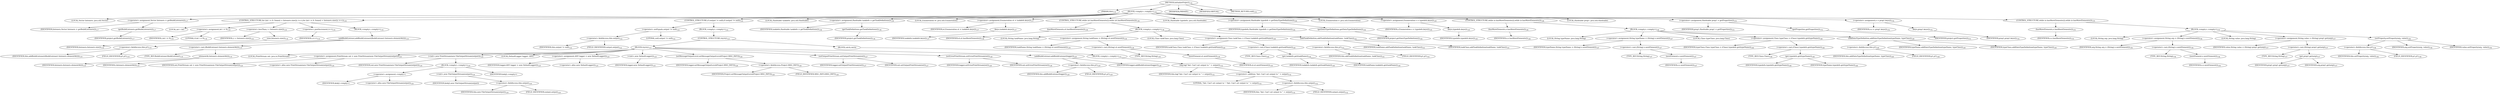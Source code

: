 digraph "initializeProject" {  
"161" [label = <(METHOD,initializeProject)<SUB>116</SUB>> ]
"10" [label = <(PARAM,this)<SUB>116</SUB>> ]
"162" [label = <(BLOCK,&lt;empty&gt;,&lt;empty&gt;)<SUB>116</SUB>> ]
"163" [label = <(LOCAL,Vector listeners: java.util.Vector)> ]
"164" [label = <(&lt;operator&gt;.assignment,Vector listeners = getBuildListeners())<SUB>117</SUB>> ]
"165" [label = <(IDENTIFIER,listeners,Vector listeners = getBuildListeners())<SUB>117</SUB>> ]
"166" [label = <(getBuildListeners,getBuildListeners())<SUB>117</SUB>> ]
"167" [label = <(IDENTIFIER,project,getBuildListeners())<SUB>117</SUB>> ]
"168" [label = <(CONTROL_STRUCTURE,for (int i = 0; Some(i &lt; listeners.size()); i++),for (int i = 0; Some(i &lt; listeners.size()); i++))<SUB>118</SUB>> ]
"169" [label = <(LOCAL,int i: int)> ]
"170" [label = <(&lt;operator&gt;.assignment,int i = 0)<SUB>118</SUB>> ]
"171" [label = <(IDENTIFIER,i,int i = 0)<SUB>118</SUB>> ]
"172" [label = <(LITERAL,0,int i = 0)<SUB>118</SUB>> ]
"173" [label = <(&lt;operator&gt;.lessThan,i &lt; listeners.size())<SUB>118</SUB>> ]
"174" [label = <(IDENTIFIER,i,i &lt; listeners.size())<SUB>118</SUB>> ]
"175" [label = <(size,listeners.size())<SUB>118</SUB>> ]
"176" [label = <(IDENTIFIER,listeners,listeners.size())<SUB>118</SUB>> ]
"177" [label = <(&lt;operator&gt;.postIncrement,i++)<SUB>118</SUB>> ]
"178" [label = <(IDENTIFIER,i,i++)<SUB>118</SUB>> ]
"179" [label = <(BLOCK,&lt;empty&gt;,&lt;empty&gt;)<SUB>118</SUB>> ]
"180" [label = <(addBuildListener,addBuildListener((BuildListener) listeners.elementAt(i)))<SUB>119</SUB>> ]
"181" [label = <(&lt;operator&gt;.fieldAccess,this.p1)<SUB>119</SUB>> ]
"182" [label = <(IDENTIFIER,this,addBuildListener((BuildListener) listeners.elementAt(i)))<SUB>119</SUB>> ]
"183" [label = <(FIELD_IDENTIFIER,p1,p1)<SUB>119</SUB>> ]
"184" [label = <(&lt;operator&gt;.cast,(BuildListener) listeners.elementAt(i))<SUB>119</SUB>> ]
"185" [label = <(TYPE_REF,BuildListener,BuildListener)<SUB>119</SUB>> ]
"186" [label = <(elementAt,listeners.elementAt(i))<SUB>119</SUB>> ]
"187" [label = <(IDENTIFIER,listeners,listeners.elementAt(i))<SUB>119</SUB>> ]
"188" [label = <(IDENTIFIER,i,listeners.elementAt(i))<SUB>119</SUB>> ]
"189" [label = <(CONTROL_STRUCTURE,if (output != null),if (output != null))<SUB>122</SUB>> ]
"190" [label = <(&lt;operator&gt;.notEquals,output != null)<SUB>122</SUB>> ]
"191" [label = <(&lt;operator&gt;.fieldAccess,this.output)<SUB>122</SUB>> ]
"192" [label = <(IDENTIFIER,this,output != null)<SUB>122</SUB>> ]
"193" [label = <(FIELD_IDENTIFIER,output,output)<SUB>122</SUB>> ]
"194" [label = <(LITERAL,null,output != null)<SUB>122</SUB>> ]
"195" [label = <(BLOCK,&lt;empty&gt;,&lt;empty&gt;)<SUB>122</SUB>> ]
"196" [label = <(CONTROL_STRUCTURE,try,try)<SUB>123</SUB>> ]
"197" [label = <(BLOCK,try,try)<SUB>123</SUB>> ]
"6" [label = <(LOCAL,PrintStream out: java.io.PrintStream)> ]
"198" [label = <(&lt;operator&gt;.assignment,PrintStream out = new PrintStream(new FileOutputStream(output)))<SUB>124</SUB>> ]
"199" [label = <(IDENTIFIER,out,PrintStream out = new PrintStream(new FileOutputStream(output)))<SUB>124</SUB>> ]
"200" [label = <(&lt;operator&gt;.alloc,new PrintStream(new FileOutputStream(output)))<SUB>124</SUB>> ]
"201" [label = <(&lt;init&gt;,new PrintStream(new FileOutputStream(output)))<SUB>124</SUB>> ]
"5" [label = <(IDENTIFIER,out,new PrintStream(new FileOutputStream(output)))<SUB>124</SUB>> ]
"202" [label = <(BLOCK,&lt;empty&gt;,&lt;empty&gt;)<SUB>124</SUB>> ]
"203" [label = <(&lt;operator&gt;.assignment,&lt;empty&gt;)> ]
"204" [label = <(IDENTIFIER,$obj2,&lt;empty&gt;)> ]
"205" [label = <(&lt;operator&gt;.alloc,new FileOutputStream(output))<SUB>124</SUB>> ]
"206" [label = <(&lt;init&gt;,new FileOutputStream(output))<SUB>124</SUB>> ]
"207" [label = <(IDENTIFIER,$obj2,new FileOutputStream(output))> ]
"208" [label = <(&lt;operator&gt;.fieldAccess,this.output)<SUB>124</SUB>> ]
"209" [label = <(IDENTIFIER,this,new FileOutputStream(output))<SUB>124</SUB>> ]
"210" [label = <(FIELD_IDENTIFIER,output,output)<SUB>124</SUB>> ]
"211" [label = <(IDENTIFIER,$obj2,&lt;empty&gt;)> ]
"8" [label = <(LOCAL,DefaultLogger logger: ANY)> ]
"212" [label = <(&lt;operator&gt;.assignment,ANY logger = new DefaultLogger())<SUB>125</SUB>> ]
"213" [label = <(IDENTIFIER,logger,ANY logger = new DefaultLogger())<SUB>125</SUB>> ]
"214" [label = <(&lt;operator&gt;.alloc,new DefaultLogger())<SUB>125</SUB>> ]
"215" [label = <(&lt;init&gt;,new DefaultLogger())<SUB>125</SUB>> ]
"7" [label = <(IDENTIFIER,logger,new DefaultLogger())<SUB>125</SUB>> ]
"216" [label = <(setMessageOutputLevel,setMessageOutputLevel(Project.MSG_INFO))<SUB>126</SUB>> ]
"217" [label = <(IDENTIFIER,logger,setMessageOutputLevel(Project.MSG_INFO))<SUB>126</SUB>> ]
"218" [label = <(&lt;operator&gt;.fieldAccess,Project.MSG_INFO)<SUB>126</SUB>> ]
"219" [label = <(IDENTIFIER,Project,setMessageOutputLevel(Project.MSG_INFO))<SUB>126</SUB>> ]
"220" [label = <(FIELD_IDENTIFIER,MSG_INFO,MSG_INFO)<SUB>126</SUB>> ]
"221" [label = <(setOutputPrintStream,setOutputPrintStream(out))<SUB>127</SUB>> ]
"222" [label = <(IDENTIFIER,logger,setOutputPrintStream(out))<SUB>127</SUB>> ]
"223" [label = <(IDENTIFIER,out,setOutputPrintStream(out))<SUB>127</SUB>> ]
"224" [label = <(setErrorPrintStream,setErrorPrintStream(out))<SUB>128</SUB>> ]
"225" [label = <(IDENTIFIER,logger,setErrorPrintStream(out))<SUB>128</SUB>> ]
"226" [label = <(IDENTIFIER,out,setErrorPrintStream(out))<SUB>128</SUB>> ]
"227" [label = <(addBuildListener,addBuildListener(logger))<SUB>129</SUB>> ]
"228" [label = <(&lt;operator&gt;.fieldAccess,this.p1)<SUB>129</SUB>> ]
"229" [label = <(IDENTIFIER,this,addBuildListener(logger))<SUB>129</SUB>> ]
"230" [label = <(FIELD_IDENTIFIER,p1,p1)<SUB>129</SUB>> ]
"231" [label = <(IDENTIFIER,logger,addBuildListener(logger))<SUB>129</SUB>> ]
"232" [label = <(BLOCK,catch,catch)> ]
"233" [label = <(BLOCK,&lt;empty&gt;,&lt;empty&gt;)<SUB>131</SUB>> ]
"234" [label = <(log,log(&quot;Ant: Can't set output to &quot; + output))<SUB>132</SUB>> ]
"9" [label = <(IDENTIFIER,this,log(&quot;Ant: Can't set output to &quot; + output))<SUB>132</SUB>> ]
"235" [label = <(&lt;operator&gt;.addition,&quot;Ant: Can't set output to &quot; + output)<SUB>132</SUB>> ]
"236" [label = <(LITERAL,&quot;Ant: Can't set output to &quot;,&quot;Ant: Can't set output to &quot; + output)<SUB>132</SUB>> ]
"237" [label = <(&lt;operator&gt;.fieldAccess,this.output)<SUB>132</SUB>> ]
"238" [label = <(IDENTIFIER,this,&quot;Ant: Can't set output to &quot; + output)<SUB>132</SUB>> ]
"239" [label = <(FIELD_IDENTIFIER,output,output)<SUB>132</SUB>> ]
"240" [label = <(LOCAL,Hashtable taskdefs: java.util.Hashtable)> ]
"241" [label = <(&lt;operator&gt;.assignment,Hashtable taskdefs = getTaskDefinitions())<SUB>136</SUB>> ]
"242" [label = <(IDENTIFIER,taskdefs,Hashtable taskdefs = getTaskDefinitions())<SUB>136</SUB>> ]
"243" [label = <(getTaskDefinitions,getTaskDefinitions())<SUB>136</SUB>> ]
"244" [label = <(IDENTIFIER,project,getTaskDefinitions())<SUB>136</SUB>> ]
"245" [label = <(LOCAL,Enumeration et: java.util.Enumeration)> ]
"246" [label = <(&lt;operator&gt;.assignment,Enumeration et = taskdefs.keys())<SUB>137</SUB>> ]
"247" [label = <(IDENTIFIER,et,Enumeration et = taskdefs.keys())<SUB>137</SUB>> ]
"248" [label = <(keys,taskdefs.keys())<SUB>137</SUB>> ]
"249" [label = <(IDENTIFIER,taskdefs,taskdefs.keys())<SUB>137</SUB>> ]
"250" [label = <(CONTROL_STRUCTURE,while (et.hasMoreElements()),while (et.hasMoreElements()))<SUB>138</SUB>> ]
"251" [label = <(hasMoreElements,et.hasMoreElements())<SUB>138</SUB>> ]
"252" [label = <(IDENTIFIER,et,et.hasMoreElements())<SUB>138</SUB>> ]
"253" [label = <(BLOCK,&lt;empty&gt;,&lt;empty&gt;)<SUB>138</SUB>> ]
"254" [label = <(LOCAL,String taskName: java.lang.String)> ]
"255" [label = <(&lt;operator&gt;.assignment,String taskName = (String) et.nextElement())<SUB>139</SUB>> ]
"256" [label = <(IDENTIFIER,taskName,String taskName = (String) et.nextElement())<SUB>139</SUB>> ]
"257" [label = <(&lt;operator&gt;.cast,(String) et.nextElement())<SUB>139</SUB>> ]
"258" [label = <(TYPE_REF,String,String)<SUB>139</SUB>> ]
"259" [label = <(nextElement,et.nextElement())<SUB>139</SUB>> ]
"260" [label = <(IDENTIFIER,et,et.nextElement())<SUB>139</SUB>> ]
"261" [label = <(LOCAL,Class taskClass: java.lang.Class)> ]
"262" [label = <(&lt;operator&gt;.assignment,Class taskClass = (Class) taskdefs.get(taskName))<SUB>140</SUB>> ]
"263" [label = <(IDENTIFIER,taskClass,Class taskClass = (Class) taskdefs.get(taskName))<SUB>140</SUB>> ]
"264" [label = <(&lt;operator&gt;.cast,(Class) taskdefs.get(taskName))<SUB>140</SUB>> ]
"265" [label = <(TYPE_REF,Class,Class)<SUB>140</SUB>> ]
"266" [label = <(get,taskdefs.get(taskName))<SUB>140</SUB>> ]
"267" [label = <(IDENTIFIER,taskdefs,taskdefs.get(taskName))<SUB>140</SUB>> ]
"268" [label = <(IDENTIFIER,taskName,taskdefs.get(taskName))<SUB>140</SUB>> ]
"269" [label = <(addTaskDefinition,addTaskDefinition(taskName, taskClass))<SUB>141</SUB>> ]
"270" [label = <(&lt;operator&gt;.fieldAccess,this.p1)<SUB>141</SUB>> ]
"271" [label = <(IDENTIFIER,this,addTaskDefinition(taskName, taskClass))<SUB>141</SUB>> ]
"272" [label = <(FIELD_IDENTIFIER,p1,p1)<SUB>141</SUB>> ]
"273" [label = <(IDENTIFIER,taskName,addTaskDefinition(taskName, taskClass))<SUB>141</SUB>> ]
"274" [label = <(IDENTIFIER,taskClass,addTaskDefinition(taskName, taskClass))<SUB>141</SUB>> ]
"275" [label = <(LOCAL,Hashtable typedefs: java.util.Hashtable)> ]
"276" [label = <(&lt;operator&gt;.assignment,Hashtable typedefs = getDataTypeDefinitions())<SUB>144</SUB>> ]
"277" [label = <(IDENTIFIER,typedefs,Hashtable typedefs = getDataTypeDefinitions())<SUB>144</SUB>> ]
"278" [label = <(getDataTypeDefinitions,getDataTypeDefinitions())<SUB>144</SUB>> ]
"279" [label = <(IDENTIFIER,project,getDataTypeDefinitions())<SUB>144</SUB>> ]
"280" [label = <(LOCAL,Enumeration e: java.util.Enumeration)> ]
"281" [label = <(&lt;operator&gt;.assignment,Enumeration e = typedefs.keys())<SUB>145</SUB>> ]
"282" [label = <(IDENTIFIER,e,Enumeration e = typedefs.keys())<SUB>145</SUB>> ]
"283" [label = <(keys,typedefs.keys())<SUB>145</SUB>> ]
"284" [label = <(IDENTIFIER,typedefs,typedefs.keys())<SUB>145</SUB>> ]
"285" [label = <(CONTROL_STRUCTURE,while (e.hasMoreElements()),while (e.hasMoreElements()))<SUB>146</SUB>> ]
"286" [label = <(hasMoreElements,e.hasMoreElements())<SUB>146</SUB>> ]
"287" [label = <(IDENTIFIER,e,e.hasMoreElements())<SUB>146</SUB>> ]
"288" [label = <(BLOCK,&lt;empty&gt;,&lt;empty&gt;)<SUB>146</SUB>> ]
"289" [label = <(LOCAL,String typeName: java.lang.String)> ]
"290" [label = <(&lt;operator&gt;.assignment,String typeName = (String) e.nextElement())<SUB>147</SUB>> ]
"291" [label = <(IDENTIFIER,typeName,String typeName = (String) e.nextElement())<SUB>147</SUB>> ]
"292" [label = <(&lt;operator&gt;.cast,(String) e.nextElement())<SUB>147</SUB>> ]
"293" [label = <(TYPE_REF,String,String)<SUB>147</SUB>> ]
"294" [label = <(nextElement,e.nextElement())<SUB>147</SUB>> ]
"295" [label = <(IDENTIFIER,e,e.nextElement())<SUB>147</SUB>> ]
"296" [label = <(LOCAL,Class typeClass: java.lang.Class)> ]
"297" [label = <(&lt;operator&gt;.assignment,Class typeClass = (Class) typedefs.get(typeName))<SUB>148</SUB>> ]
"298" [label = <(IDENTIFIER,typeClass,Class typeClass = (Class) typedefs.get(typeName))<SUB>148</SUB>> ]
"299" [label = <(&lt;operator&gt;.cast,(Class) typedefs.get(typeName))<SUB>148</SUB>> ]
"300" [label = <(TYPE_REF,Class,Class)<SUB>148</SUB>> ]
"301" [label = <(get,typedefs.get(typeName))<SUB>148</SUB>> ]
"302" [label = <(IDENTIFIER,typedefs,typedefs.get(typeName))<SUB>148</SUB>> ]
"303" [label = <(IDENTIFIER,typeName,typedefs.get(typeName))<SUB>148</SUB>> ]
"304" [label = <(addDataTypeDefinition,addDataTypeDefinition(typeName, typeClass))<SUB>149</SUB>> ]
"305" [label = <(&lt;operator&gt;.fieldAccess,this.p1)<SUB>149</SUB>> ]
"306" [label = <(IDENTIFIER,this,addDataTypeDefinition(typeName, typeClass))<SUB>149</SUB>> ]
"307" [label = <(FIELD_IDENTIFIER,p1,p1)<SUB>149</SUB>> ]
"308" [label = <(IDENTIFIER,typeName,addDataTypeDefinition(typeName, typeClass))<SUB>149</SUB>> ]
"309" [label = <(IDENTIFIER,typeClass,addDataTypeDefinition(typeName, typeClass))<SUB>149</SUB>> ]
"310" [label = <(LOCAL,Hashtable prop1: java.util.Hashtable)> ]
"311" [label = <(&lt;operator&gt;.assignment,Hashtable prop1 = getProperties())<SUB>153</SUB>> ]
"312" [label = <(IDENTIFIER,prop1,Hashtable prop1 = getProperties())<SUB>153</SUB>> ]
"313" [label = <(getProperties,getProperties())<SUB>153</SUB>> ]
"314" [label = <(IDENTIFIER,project,getProperties())<SUB>153</SUB>> ]
"315" [label = <(&lt;operator&gt;.assignment,e = prop1.keys())<SUB>154</SUB>> ]
"316" [label = <(IDENTIFIER,e,e = prop1.keys())<SUB>154</SUB>> ]
"317" [label = <(keys,prop1.keys())<SUB>154</SUB>> ]
"318" [label = <(IDENTIFIER,prop1,prop1.keys())<SUB>154</SUB>> ]
"319" [label = <(CONTROL_STRUCTURE,while (e.hasMoreElements()),while (e.hasMoreElements()))<SUB>155</SUB>> ]
"320" [label = <(hasMoreElements,e.hasMoreElements())<SUB>155</SUB>> ]
"321" [label = <(IDENTIFIER,e,e.hasMoreElements())<SUB>155</SUB>> ]
"322" [label = <(BLOCK,&lt;empty&gt;,&lt;empty&gt;)<SUB>155</SUB>> ]
"323" [label = <(LOCAL,String arg: java.lang.String)> ]
"324" [label = <(&lt;operator&gt;.assignment,String arg = (String) e.nextElement())<SUB>156</SUB>> ]
"325" [label = <(IDENTIFIER,arg,String arg = (String) e.nextElement())<SUB>156</SUB>> ]
"326" [label = <(&lt;operator&gt;.cast,(String) e.nextElement())<SUB>156</SUB>> ]
"327" [label = <(TYPE_REF,String,String)<SUB>156</SUB>> ]
"328" [label = <(nextElement,e.nextElement())<SUB>156</SUB>> ]
"329" [label = <(IDENTIFIER,e,e.nextElement())<SUB>156</SUB>> ]
"330" [label = <(LOCAL,String value: java.lang.String)> ]
"331" [label = <(&lt;operator&gt;.assignment,String value = (String) prop1.get(arg))<SUB>157</SUB>> ]
"332" [label = <(IDENTIFIER,value,String value = (String) prop1.get(arg))<SUB>157</SUB>> ]
"333" [label = <(&lt;operator&gt;.cast,(String) prop1.get(arg))<SUB>157</SUB>> ]
"334" [label = <(TYPE_REF,String,String)<SUB>157</SUB>> ]
"335" [label = <(get,prop1.get(arg))<SUB>157</SUB>> ]
"336" [label = <(IDENTIFIER,prop1,prop1.get(arg))<SUB>157</SUB>> ]
"337" [label = <(IDENTIFIER,arg,prop1.get(arg))<SUB>157</SUB>> ]
"338" [label = <(setProperty,setProperty(arg, value))<SUB>158</SUB>> ]
"339" [label = <(&lt;operator&gt;.fieldAccess,this.p1)<SUB>158</SUB>> ]
"340" [label = <(IDENTIFIER,this,setProperty(arg, value))<SUB>158</SUB>> ]
"341" [label = <(FIELD_IDENTIFIER,p1,p1)<SUB>158</SUB>> ]
"342" [label = <(IDENTIFIER,arg,setProperty(arg, value))<SUB>158</SUB>> ]
"343" [label = <(IDENTIFIER,value,setProperty(arg, value))<SUB>158</SUB>> ]
"344" [label = <(MODIFIER,PRIVATE)> ]
"345" [label = <(MODIFIER,VIRTUAL)> ]
"346" [label = <(METHOD_RETURN,void)<SUB>116</SUB>> ]
  "161" -> "10" 
  "161" -> "162" 
  "161" -> "344" 
  "161" -> "345" 
  "161" -> "346" 
  "162" -> "163" 
  "162" -> "164" 
  "162" -> "168" 
  "162" -> "189" 
  "162" -> "240" 
  "162" -> "241" 
  "162" -> "245" 
  "162" -> "246" 
  "162" -> "250" 
  "162" -> "275" 
  "162" -> "276" 
  "162" -> "280" 
  "162" -> "281" 
  "162" -> "285" 
  "162" -> "310" 
  "162" -> "311" 
  "162" -> "315" 
  "162" -> "319" 
  "164" -> "165" 
  "164" -> "166" 
  "166" -> "167" 
  "168" -> "169" 
  "168" -> "170" 
  "168" -> "173" 
  "168" -> "177" 
  "168" -> "179" 
  "170" -> "171" 
  "170" -> "172" 
  "173" -> "174" 
  "173" -> "175" 
  "175" -> "176" 
  "177" -> "178" 
  "179" -> "180" 
  "180" -> "181" 
  "180" -> "184" 
  "181" -> "182" 
  "181" -> "183" 
  "184" -> "185" 
  "184" -> "186" 
  "186" -> "187" 
  "186" -> "188" 
  "189" -> "190" 
  "189" -> "195" 
  "190" -> "191" 
  "190" -> "194" 
  "191" -> "192" 
  "191" -> "193" 
  "195" -> "196" 
  "196" -> "197" 
  "196" -> "232" 
  "197" -> "6" 
  "197" -> "198" 
  "197" -> "201" 
  "197" -> "8" 
  "197" -> "212" 
  "197" -> "215" 
  "197" -> "216" 
  "197" -> "221" 
  "197" -> "224" 
  "197" -> "227" 
  "198" -> "199" 
  "198" -> "200" 
  "201" -> "5" 
  "201" -> "202" 
  "202" -> "203" 
  "202" -> "206" 
  "202" -> "211" 
  "203" -> "204" 
  "203" -> "205" 
  "206" -> "207" 
  "206" -> "208" 
  "208" -> "209" 
  "208" -> "210" 
  "212" -> "213" 
  "212" -> "214" 
  "215" -> "7" 
  "216" -> "217" 
  "216" -> "218" 
  "218" -> "219" 
  "218" -> "220" 
  "221" -> "222" 
  "221" -> "223" 
  "224" -> "225" 
  "224" -> "226" 
  "227" -> "228" 
  "227" -> "231" 
  "228" -> "229" 
  "228" -> "230" 
  "232" -> "233" 
  "233" -> "234" 
  "234" -> "9" 
  "234" -> "235" 
  "235" -> "236" 
  "235" -> "237" 
  "237" -> "238" 
  "237" -> "239" 
  "241" -> "242" 
  "241" -> "243" 
  "243" -> "244" 
  "246" -> "247" 
  "246" -> "248" 
  "248" -> "249" 
  "250" -> "251" 
  "250" -> "253" 
  "251" -> "252" 
  "253" -> "254" 
  "253" -> "255" 
  "253" -> "261" 
  "253" -> "262" 
  "253" -> "269" 
  "255" -> "256" 
  "255" -> "257" 
  "257" -> "258" 
  "257" -> "259" 
  "259" -> "260" 
  "262" -> "263" 
  "262" -> "264" 
  "264" -> "265" 
  "264" -> "266" 
  "266" -> "267" 
  "266" -> "268" 
  "269" -> "270" 
  "269" -> "273" 
  "269" -> "274" 
  "270" -> "271" 
  "270" -> "272" 
  "276" -> "277" 
  "276" -> "278" 
  "278" -> "279" 
  "281" -> "282" 
  "281" -> "283" 
  "283" -> "284" 
  "285" -> "286" 
  "285" -> "288" 
  "286" -> "287" 
  "288" -> "289" 
  "288" -> "290" 
  "288" -> "296" 
  "288" -> "297" 
  "288" -> "304" 
  "290" -> "291" 
  "290" -> "292" 
  "292" -> "293" 
  "292" -> "294" 
  "294" -> "295" 
  "297" -> "298" 
  "297" -> "299" 
  "299" -> "300" 
  "299" -> "301" 
  "301" -> "302" 
  "301" -> "303" 
  "304" -> "305" 
  "304" -> "308" 
  "304" -> "309" 
  "305" -> "306" 
  "305" -> "307" 
  "311" -> "312" 
  "311" -> "313" 
  "313" -> "314" 
  "315" -> "316" 
  "315" -> "317" 
  "317" -> "318" 
  "319" -> "320" 
  "319" -> "322" 
  "320" -> "321" 
  "322" -> "323" 
  "322" -> "324" 
  "322" -> "330" 
  "322" -> "331" 
  "322" -> "338" 
  "324" -> "325" 
  "324" -> "326" 
  "326" -> "327" 
  "326" -> "328" 
  "328" -> "329" 
  "331" -> "332" 
  "331" -> "333" 
  "333" -> "334" 
  "333" -> "335" 
  "335" -> "336" 
  "335" -> "337" 
  "338" -> "339" 
  "338" -> "342" 
  "338" -> "343" 
  "339" -> "340" 
  "339" -> "341" 
}

